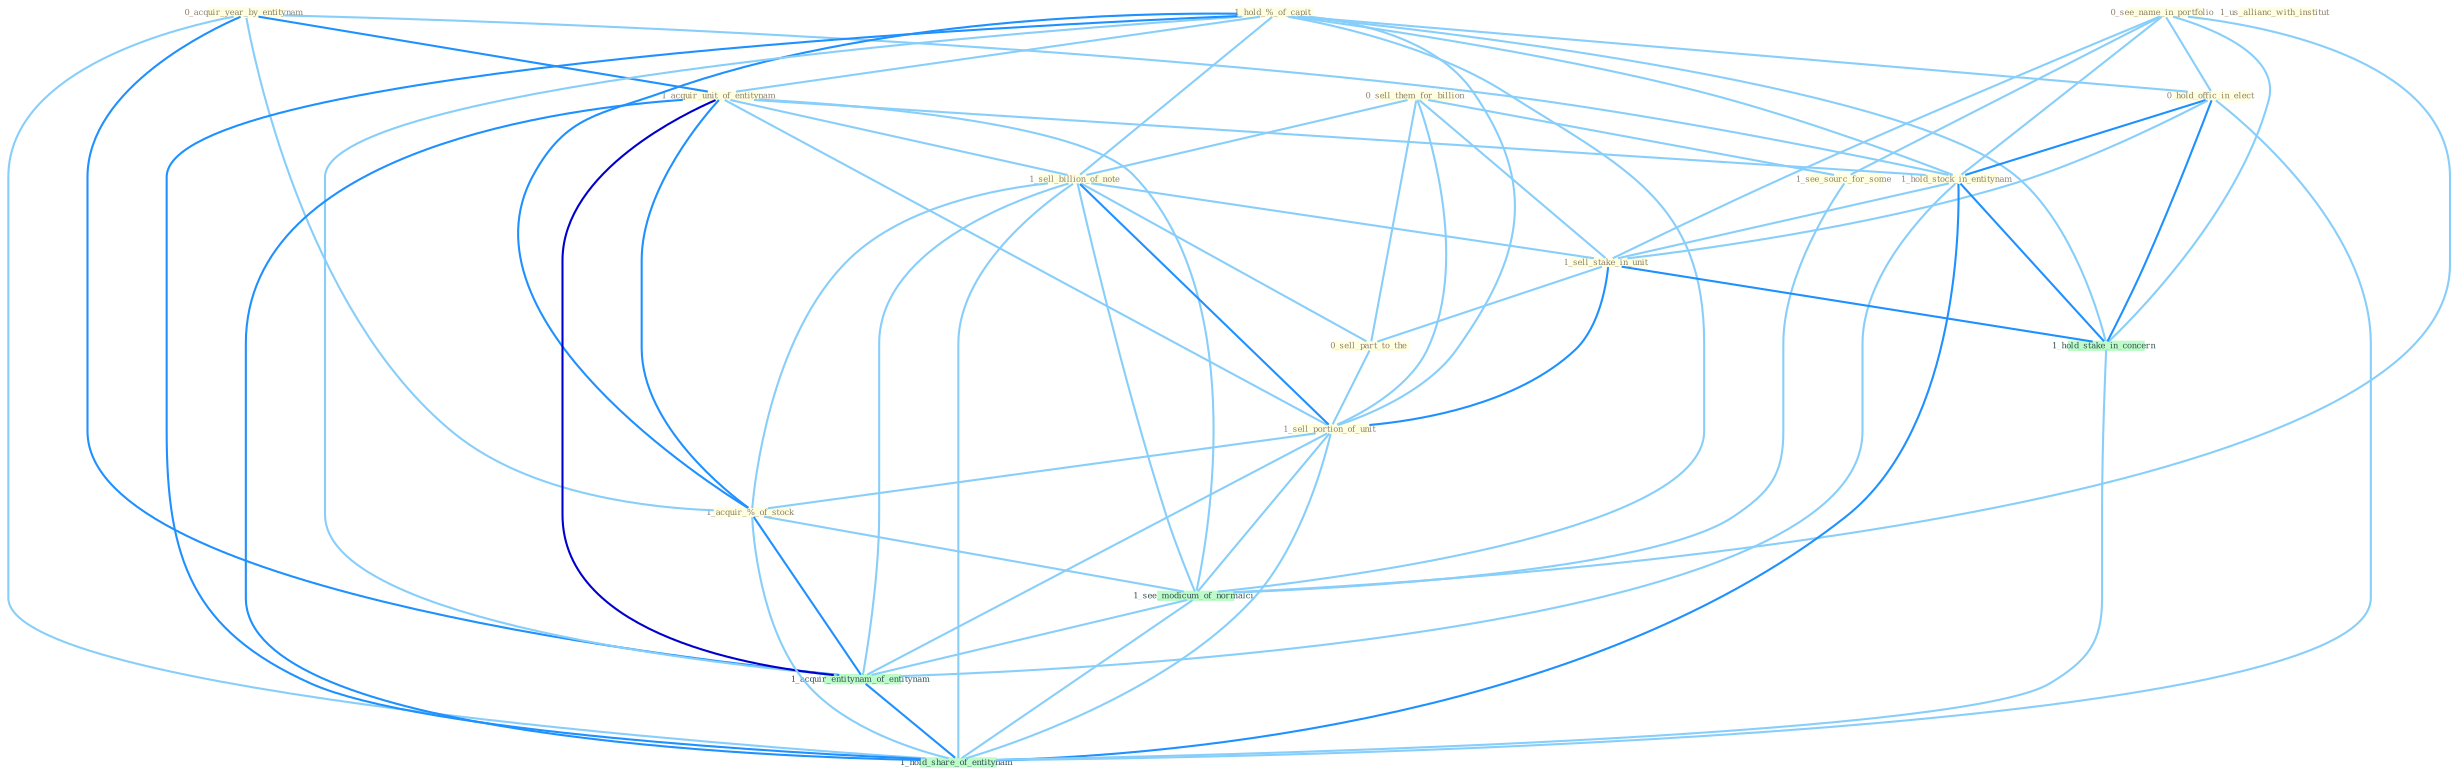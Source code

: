 Graph G{ 
    node
    [shape=polygon,style=filled,width=.5,height=.06,color="#BDFCC9",fixedsize=true,fontsize=4,
    fontcolor="#2f4f4f"];
    {node
    [color="#ffffe0", fontcolor="#8b7d6b"] "0_acquir_year_by_entitynam " "1_hold_%_of_capit " "1_acquir_unit_of_entitynam " "0_sell_them_for_billion " "0_see_name_in_portfolio " "1_sell_billion_of_note " "1_see_sourc_for_some " "0_hold_offic_in_elect " "1_hold_stock_in_entitynam " "1_sell_stake_in_unit " "0_sell_part_to_the " "1_sell_portion_of_unit " "1_us_allianc_with_institut " "1_acquir_%_of_stock "}
{node [color="#fff0f5", fontcolor="#b22222"]}
edge [color="#B0E2FF"];

	"0_acquir_year_by_entitynam " -- "1_acquir_unit_of_entitynam " [w="2", color="#1e90ff" , len=0.8];
	"0_acquir_year_by_entitynam " -- "1_hold_stock_in_entitynam " [w="1", color="#87cefa" ];
	"0_acquir_year_by_entitynam " -- "1_acquir_%_of_stock " [w="1", color="#87cefa" ];
	"0_acquir_year_by_entitynam " -- "1_acquir_entitynam_of_entitynam " [w="2", color="#1e90ff" , len=0.8];
	"0_acquir_year_by_entitynam " -- "1_hold_share_of_entitynam " [w="1", color="#87cefa" ];
	"1_hold_%_of_capit " -- "1_acquir_unit_of_entitynam " [w="1", color="#87cefa" ];
	"1_hold_%_of_capit " -- "1_sell_billion_of_note " [w="1", color="#87cefa" ];
	"1_hold_%_of_capit " -- "0_hold_offic_in_elect " [w="1", color="#87cefa" ];
	"1_hold_%_of_capit " -- "1_hold_stock_in_entitynam " [w="1", color="#87cefa" ];
	"1_hold_%_of_capit " -- "1_sell_portion_of_unit " [w="1", color="#87cefa" ];
	"1_hold_%_of_capit " -- "1_acquir_%_of_stock " [w="2", color="#1e90ff" , len=0.8];
	"1_hold_%_of_capit " -- "1_hold_stake_in_concern " [w="1", color="#87cefa" ];
	"1_hold_%_of_capit " -- "1_see_modicum_of_normalci " [w="1", color="#87cefa" ];
	"1_hold_%_of_capit " -- "1_acquir_entitynam_of_entitynam " [w="1", color="#87cefa" ];
	"1_hold_%_of_capit " -- "1_hold_share_of_entitynam " [w="2", color="#1e90ff" , len=0.8];
	"1_acquir_unit_of_entitynam " -- "1_sell_billion_of_note " [w="1", color="#87cefa" ];
	"1_acquir_unit_of_entitynam " -- "1_hold_stock_in_entitynam " [w="1", color="#87cefa" ];
	"1_acquir_unit_of_entitynam " -- "1_sell_portion_of_unit " [w="1", color="#87cefa" ];
	"1_acquir_unit_of_entitynam " -- "1_acquir_%_of_stock " [w="2", color="#1e90ff" , len=0.8];
	"1_acquir_unit_of_entitynam " -- "1_see_modicum_of_normalci " [w="1", color="#87cefa" ];
	"1_acquir_unit_of_entitynam " -- "1_acquir_entitynam_of_entitynam " [w="3", color="#0000cd" , len=0.6];
	"1_acquir_unit_of_entitynam " -- "1_hold_share_of_entitynam " [w="2", color="#1e90ff" , len=0.8];
	"0_sell_them_for_billion " -- "1_sell_billion_of_note " [w="1", color="#87cefa" ];
	"0_sell_them_for_billion " -- "1_see_sourc_for_some " [w="1", color="#87cefa" ];
	"0_sell_them_for_billion " -- "1_sell_stake_in_unit " [w="1", color="#87cefa" ];
	"0_sell_them_for_billion " -- "0_sell_part_to_the " [w="1", color="#87cefa" ];
	"0_sell_them_for_billion " -- "1_sell_portion_of_unit " [w="1", color="#87cefa" ];
	"0_see_name_in_portfolio " -- "1_see_sourc_for_some " [w="1", color="#87cefa" ];
	"0_see_name_in_portfolio " -- "0_hold_offic_in_elect " [w="1", color="#87cefa" ];
	"0_see_name_in_portfolio " -- "1_hold_stock_in_entitynam " [w="1", color="#87cefa" ];
	"0_see_name_in_portfolio " -- "1_sell_stake_in_unit " [w="1", color="#87cefa" ];
	"0_see_name_in_portfolio " -- "1_hold_stake_in_concern " [w="1", color="#87cefa" ];
	"0_see_name_in_portfolio " -- "1_see_modicum_of_normalci " [w="1", color="#87cefa" ];
	"1_sell_billion_of_note " -- "1_sell_stake_in_unit " [w="1", color="#87cefa" ];
	"1_sell_billion_of_note " -- "0_sell_part_to_the " [w="1", color="#87cefa" ];
	"1_sell_billion_of_note " -- "1_sell_portion_of_unit " [w="2", color="#1e90ff" , len=0.8];
	"1_sell_billion_of_note " -- "1_acquir_%_of_stock " [w="1", color="#87cefa" ];
	"1_sell_billion_of_note " -- "1_see_modicum_of_normalci " [w="1", color="#87cefa" ];
	"1_sell_billion_of_note " -- "1_acquir_entitynam_of_entitynam " [w="1", color="#87cefa" ];
	"1_sell_billion_of_note " -- "1_hold_share_of_entitynam " [w="1", color="#87cefa" ];
	"1_see_sourc_for_some " -- "1_see_modicum_of_normalci " [w="1", color="#87cefa" ];
	"0_hold_offic_in_elect " -- "1_hold_stock_in_entitynam " [w="2", color="#1e90ff" , len=0.8];
	"0_hold_offic_in_elect " -- "1_sell_stake_in_unit " [w="1", color="#87cefa" ];
	"0_hold_offic_in_elect " -- "1_hold_stake_in_concern " [w="2", color="#1e90ff" , len=0.8];
	"0_hold_offic_in_elect " -- "1_hold_share_of_entitynam " [w="1", color="#87cefa" ];
	"1_hold_stock_in_entitynam " -- "1_sell_stake_in_unit " [w="1", color="#87cefa" ];
	"1_hold_stock_in_entitynam " -- "1_hold_stake_in_concern " [w="2", color="#1e90ff" , len=0.8];
	"1_hold_stock_in_entitynam " -- "1_acquir_entitynam_of_entitynam " [w="1", color="#87cefa" ];
	"1_hold_stock_in_entitynam " -- "1_hold_share_of_entitynam " [w="2", color="#1e90ff" , len=0.8];
	"1_sell_stake_in_unit " -- "0_sell_part_to_the " [w="1", color="#87cefa" ];
	"1_sell_stake_in_unit " -- "1_sell_portion_of_unit " [w="2", color="#1e90ff" , len=0.8];
	"1_sell_stake_in_unit " -- "1_hold_stake_in_concern " [w="2", color="#1e90ff" , len=0.8];
	"0_sell_part_to_the " -- "1_sell_portion_of_unit " [w="1", color="#87cefa" ];
	"1_sell_portion_of_unit " -- "1_acquir_%_of_stock " [w="1", color="#87cefa" ];
	"1_sell_portion_of_unit " -- "1_see_modicum_of_normalci " [w="1", color="#87cefa" ];
	"1_sell_portion_of_unit " -- "1_acquir_entitynam_of_entitynam " [w="1", color="#87cefa" ];
	"1_sell_portion_of_unit " -- "1_hold_share_of_entitynam " [w="1", color="#87cefa" ];
	"1_acquir_%_of_stock " -- "1_see_modicum_of_normalci " [w="1", color="#87cefa" ];
	"1_acquir_%_of_stock " -- "1_acquir_entitynam_of_entitynam " [w="2", color="#1e90ff" , len=0.8];
	"1_acquir_%_of_stock " -- "1_hold_share_of_entitynam " [w="1", color="#87cefa" ];
	"1_hold_stake_in_concern " -- "1_hold_share_of_entitynam " [w="1", color="#87cefa" ];
	"1_see_modicum_of_normalci " -- "1_acquir_entitynam_of_entitynam " [w="1", color="#87cefa" ];
	"1_see_modicum_of_normalci " -- "1_hold_share_of_entitynam " [w="1", color="#87cefa" ];
	"1_acquir_entitynam_of_entitynam " -- "1_hold_share_of_entitynam " [w="2", color="#1e90ff" , len=0.8];
}